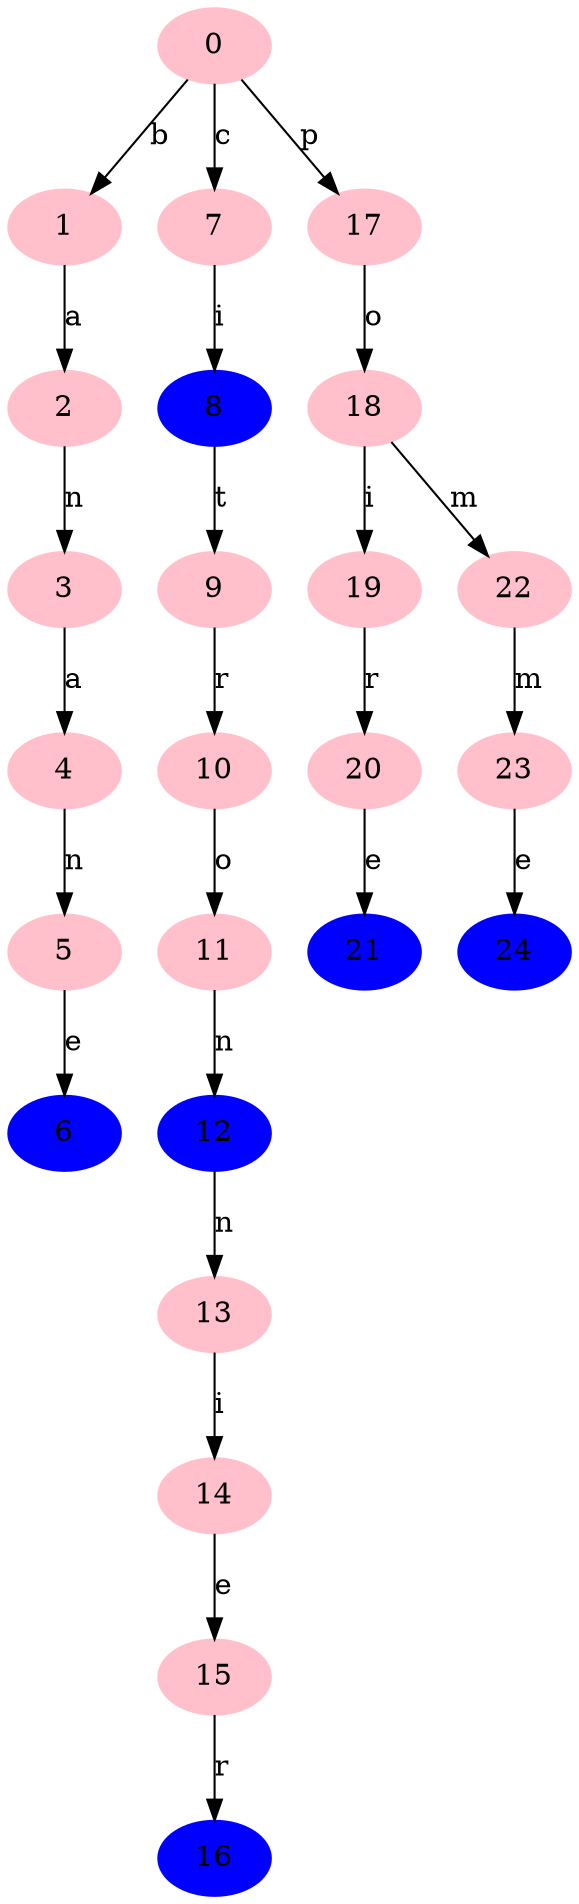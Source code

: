 digraph G {
0 [style=filled,color=pink]
0 -> 1[label="b"];
1 [style=filled,color=pink]
1 -> 2[label="a"];
2 [style=filled,color=pink]
2 -> 3[label="n"];
3 [style=filled,color=pink]
3 -> 4[label="a"];
4 [style=filled,color=pink]
4 -> 5[label="n"];
5 [style=filled,color=pink]
5 -> 6[label="e"];
6 [style=filled,color=blue]
0 -> 7[label="c"];
7 [style=filled,color=pink]
7 -> 8[label="i"];
8 [style=filled,color=blue]
8 -> 9[label="t"];
9 [style=filled,color=pink]
9 -> 10[label="r"];
10 [style=filled,color=pink]
10 -> 11[label="o"];
11 [style=filled,color=pink]
11 -> 12[label="n"];
12 [style=filled,color=blue]
12 -> 13[label="n"];
13 [style=filled,color=pink]
13 -> 14[label="i"];
14 [style=filled,color=pink]
14 -> 15[label="e"];
15 [style=filled,color=pink]
15 -> 16[label="r"];
16 [style=filled,color=blue]
0 -> 17[label="p"];
17 [style=filled,color=pink]
17 -> 18[label="o"];
18 [style=filled,color=pink]
18 -> 19[label="i"];
19 [style=filled,color=pink]
19 -> 20[label="r"];
20 [style=filled,color=pink]
20 -> 21[label="e"];
21 [style=filled,color=blue]
18 -> 22[label="m"];
22 [style=filled,color=pink]
22 -> 23[label="m"];
23 [style=filled,color=pink]
23 -> 24[label="e"];
24 [style=filled,color=blue]
}
